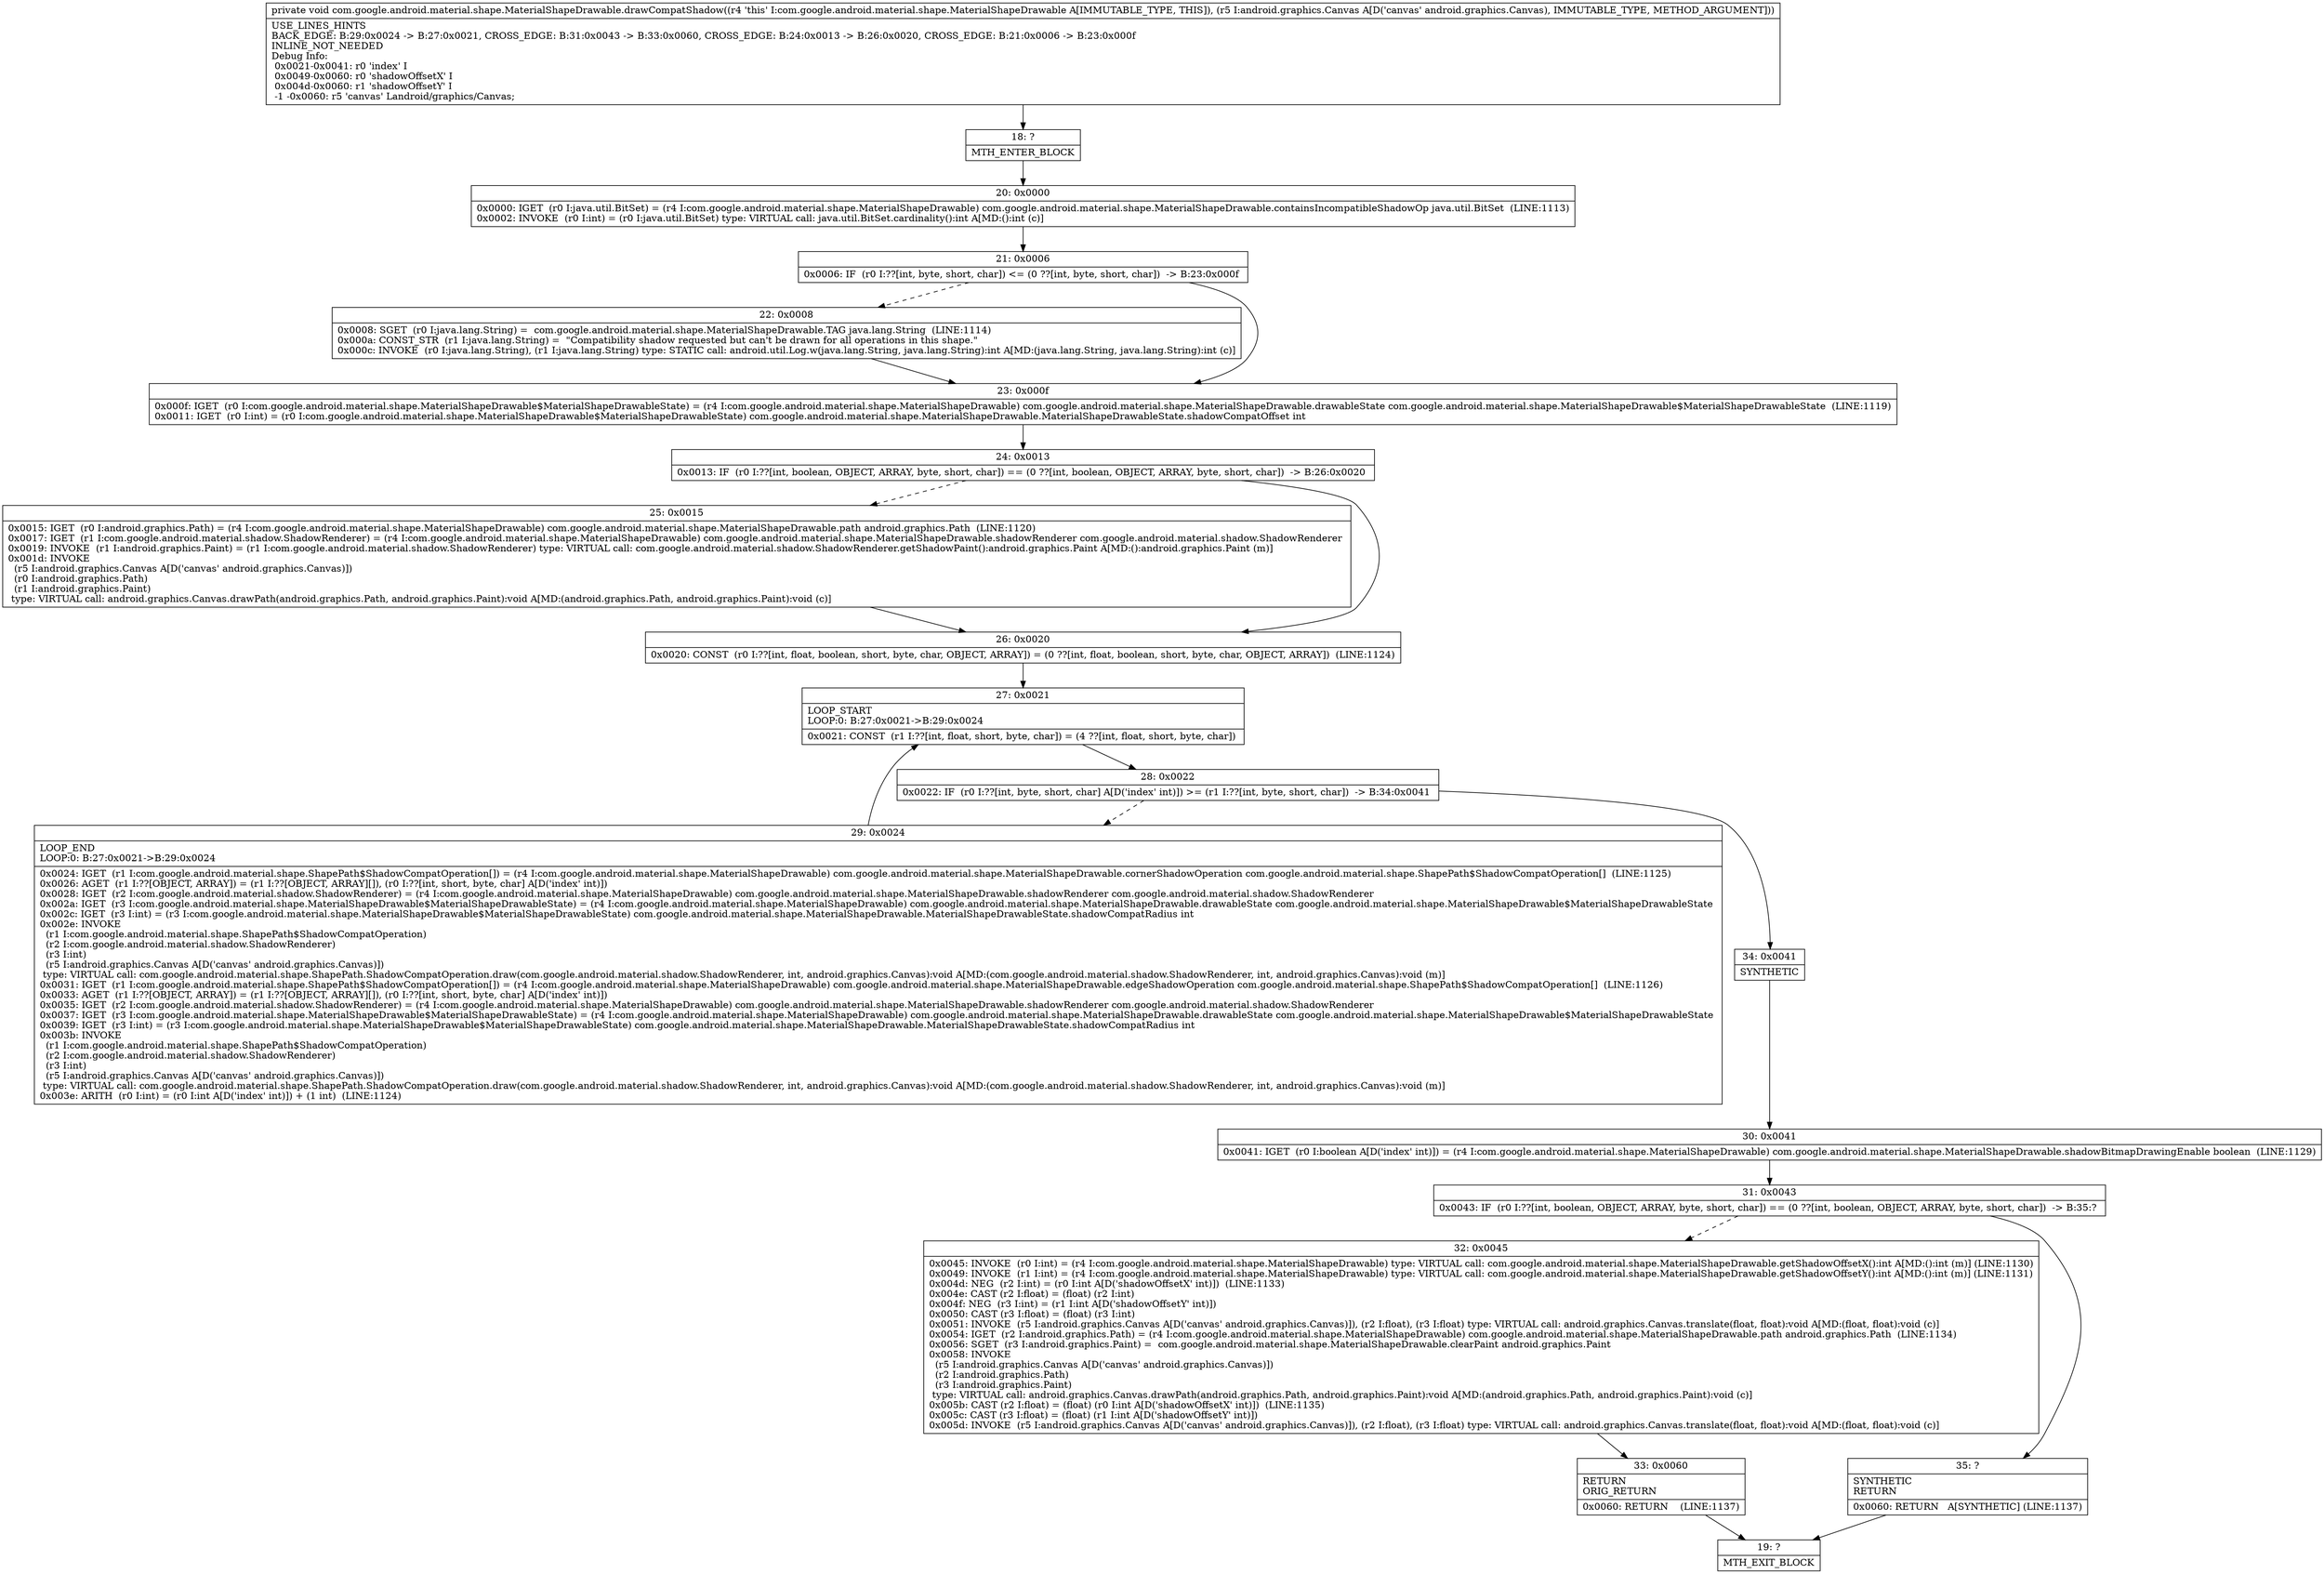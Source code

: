 digraph "CFG forcom.google.android.material.shape.MaterialShapeDrawable.drawCompatShadow(Landroid\/graphics\/Canvas;)V" {
Node_18 [shape=record,label="{18\:\ ?|MTH_ENTER_BLOCK\l}"];
Node_20 [shape=record,label="{20\:\ 0x0000|0x0000: IGET  (r0 I:java.util.BitSet) = (r4 I:com.google.android.material.shape.MaterialShapeDrawable) com.google.android.material.shape.MaterialShapeDrawable.containsIncompatibleShadowOp java.util.BitSet  (LINE:1113)\l0x0002: INVOKE  (r0 I:int) = (r0 I:java.util.BitSet) type: VIRTUAL call: java.util.BitSet.cardinality():int A[MD:():int (c)]\l}"];
Node_21 [shape=record,label="{21\:\ 0x0006|0x0006: IF  (r0 I:??[int, byte, short, char]) \<= (0 ??[int, byte, short, char])  \-\> B:23:0x000f \l}"];
Node_22 [shape=record,label="{22\:\ 0x0008|0x0008: SGET  (r0 I:java.lang.String) =  com.google.android.material.shape.MaterialShapeDrawable.TAG java.lang.String  (LINE:1114)\l0x000a: CONST_STR  (r1 I:java.lang.String) =  \"Compatibility shadow requested but can't be drawn for all operations in this shape.\" \l0x000c: INVOKE  (r0 I:java.lang.String), (r1 I:java.lang.String) type: STATIC call: android.util.Log.w(java.lang.String, java.lang.String):int A[MD:(java.lang.String, java.lang.String):int (c)]\l}"];
Node_23 [shape=record,label="{23\:\ 0x000f|0x000f: IGET  (r0 I:com.google.android.material.shape.MaterialShapeDrawable$MaterialShapeDrawableState) = (r4 I:com.google.android.material.shape.MaterialShapeDrawable) com.google.android.material.shape.MaterialShapeDrawable.drawableState com.google.android.material.shape.MaterialShapeDrawable$MaterialShapeDrawableState  (LINE:1119)\l0x0011: IGET  (r0 I:int) = (r0 I:com.google.android.material.shape.MaterialShapeDrawable$MaterialShapeDrawableState) com.google.android.material.shape.MaterialShapeDrawable.MaterialShapeDrawableState.shadowCompatOffset int \l}"];
Node_24 [shape=record,label="{24\:\ 0x0013|0x0013: IF  (r0 I:??[int, boolean, OBJECT, ARRAY, byte, short, char]) == (0 ??[int, boolean, OBJECT, ARRAY, byte, short, char])  \-\> B:26:0x0020 \l}"];
Node_25 [shape=record,label="{25\:\ 0x0015|0x0015: IGET  (r0 I:android.graphics.Path) = (r4 I:com.google.android.material.shape.MaterialShapeDrawable) com.google.android.material.shape.MaterialShapeDrawable.path android.graphics.Path  (LINE:1120)\l0x0017: IGET  (r1 I:com.google.android.material.shadow.ShadowRenderer) = (r4 I:com.google.android.material.shape.MaterialShapeDrawable) com.google.android.material.shape.MaterialShapeDrawable.shadowRenderer com.google.android.material.shadow.ShadowRenderer \l0x0019: INVOKE  (r1 I:android.graphics.Paint) = (r1 I:com.google.android.material.shadow.ShadowRenderer) type: VIRTUAL call: com.google.android.material.shadow.ShadowRenderer.getShadowPaint():android.graphics.Paint A[MD:():android.graphics.Paint (m)]\l0x001d: INVOKE  \l  (r5 I:android.graphics.Canvas A[D('canvas' android.graphics.Canvas)])\l  (r0 I:android.graphics.Path)\l  (r1 I:android.graphics.Paint)\l type: VIRTUAL call: android.graphics.Canvas.drawPath(android.graphics.Path, android.graphics.Paint):void A[MD:(android.graphics.Path, android.graphics.Paint):void (c)]\l}"];
Node_26 [shape=record,label="{26\:\ 0x0020|0x0020: CONST  (r0 I:??[int, float, boolean, short, byte, char, OBJECT, ARRAY]) = (0 ??[int, float, boolean, short, byte, char, OBJECT, ARRAY])  (LINE:1124)\l}"];
Node_27 [shape=record,label="{27\:\ 0x0021|LOOP_START\lLOOP:0: B:27:0x0021\-\>B:29:0x0024\l|0x0021: CONST  (r1 I:??[int, float, short, byte, char]) = (4 ??[int, float, short, byte, char]) \l}"];
Node_28 [shape=record,label="{28\:\ 0x0022|0x0022: IF  (r0 I:??[int, byte, short, char] A[D('index' int)]) \>= (r1 I:??[int, byte, short, char])  \-\> B:34:0x0041 \l}"];
Node_29 [shape=record,label="{29\:\ 0x0024|LOOP_END\lLOOP:0: B:27:0x0021\-\>B:29:0x0024\l|0x0024: IGET  (r1 I:com.google.android.material.shape.ShapePath$ShadowCompatOperation[]) = (r4 I:com.google.android.material.shape.MaterialShapeDrawable) com.google.android.material.shape.MaterialShapeDrawable.cornerShadowOperation com.google.android.material.shape.ShapePath$ShadowCompatOperation[]  (LINE:1125)\l0x0026: AGET  (r1 I:??[OBJECT, ARRAY]) = (r1 I:??[OBJECT, ARRAY][]), (r0 I:??[int, short, byte, char] A[D('index' int)]) \l0x0028: IGET  (r2 I:com.google.android.material.shadow.ShadowRenderer) = (r4 I:com.google.android.material.shape.MaterialShapeDrawable) com.google.android.material.shape.MaterialShapeDrawable.shadowRenderer com.google.android.material.shadow.ShadowRenderer \l0x002a: IGET  (r3 I:com.google.android.material.shape.MaterialShapeDrawable$MaterialShapeDrawableState) = (r4 I:com.google.android.material.shape.MaterialShapeDrawable) com.google.android.material.shape.MaterialShapeDrawable.drawableState com.google.android.material.shape.MaterialShapeDrawable$MaterialShapeDrawableState \l0x002c: IGET  (r3 I:int) = (r3 I:com.google.android.material.shape.MaterialShapeDrawable$MaterialShapeDrawableState) com.google.android.material.shape.MaterialShapeDrawable.MaterialShapeDrawableState.shadowCompatRadius int \l0x002e: INVOKE  \l  (r1 I:com.google.android.material.shape.ShapePath$ShadowCompatOperation)\l  (r2 I:com.google.android.material.shadow.ShadowRenderer)\l  (r3 I:int)\l  (r5 I:android.graphics.Canvas A[D('canvas' android.graphics.Canvas)])\l type: VIRTUAL call: com.google.android.material.shape.ShapePath.ShadowCompatOperation.draw(com.google.android.material.shadow.ShadowRenderer, int, android.graphics.Canvas):void A[MD:(com.google.android.material.shadow.ShadowRenderer, int, android.graphics.Canvas):void (m)]\l0x0031: IGET  (r1 I:com.google.android.material.shape.ShapePath$ShadowCompatOperation[]) = (r4 I:com.google.android.material.shape.MaterialShapeDrawable) com.google.android.material.shape.MaterialShapeDrawable.edgeShadowOperation com.google.android.material.shape.ShapePath$ShadowCompatOperation[]  (LINE:1126)\l0x0033: AGET  (r1 I:??[OBJECT, ARRAY]) = (r1 I:??[OBJECT, ARRAY][]), (r0 I:??[int, short, byte, char] A[D('index' int)]) \l0x0035: IGET  (r2 I:com.google.android.material.shadow.ShadowRenderer) = (r4 I:com.google.android.material.shape.MaterialShapeDrawable) com.google.android.material.shape.MaterialShapeDrawable.shadowRenderer com.google.android.material.shadow.ShadowRenderer \l0x0037: IGET  (r3 I:com.google.android.material.shape.MaterialShapeDrawable$MaterialShapeDrawableState) = (r4 I:com.google.android.material.shape.MaterialShapeDrawable) com.google.android.material.shape.MaterialShapeDrawable.drawableState com.google.android.material.shape.MaterialShapeDrawable$MaterialShapeDrawableState \l0x0039: IGET  (r3 I:int) = (r3 I:com.google.android.material.shape.MaterialShapeDrawable$MaterialShapeDrawableState) com.google.android.material.shape.MaterialShapeDrawable.MaterialShapeDrawableState.shadowCompatRadius int \l0x003b: INVOKE  \l  (r1 I:com.google.android.material.shape.ShapePath$ShadowCompatOperation)\l  (r2 I:com.google.android.material.shadow.ShadowRenderer)\l  (r3 I:int)\l  (r5 I:android.graphics.Canvas A[D('canvas' android.graphics.Canvas)])\l type: VIRTUAL call: com.google.android.material.shape.ShapePath.ShadowCompatOperation.draw(com.google.android.material.shadow.ShadowRenderer, int, android.graphics.Canvas):void A[MD:(com.google.android.material.shadow.ShadowRenderer, int, android.graphics.Canvas):void (m)]\l0x003e: ARITH  (r0 I:int) = (r0 I:int A[D('index' int)]) + (1 int)  (LINE:1124)\l}"];
Node_34 [shape=record,label="{34\:\ 0x0041|SYNTHETIC\l}"];
Node_30 [shape=record,label="{30\:\ 0x0041|0x0041: IGET  (r0 I:boolean A[D('index' int)]) = (r4 I:com.google.android.material.shape.MaterialShapeDrawable) com.google.android.material.shape.MaterialShapeDrawable.shadowBitmapDrawingEnable boolean  (LINE:1129)\l}"];
Node_31 [shape=record,label="{31\:\ 0x0043|0x0043: IF  (r0 I:??[int, boolean, OBJECT, ARRAY, byte, short, char]) == (0 ??[int, boolean, OBJECT, ARRAY, byte, short, char])  \-\> B:35:? \l}"];
Node_32 [shape=record,label="{32\:\ 0x0045|0x0045: INVOKE  (r0 I:int) = (r4 I:com.google.android.material.shape.MaterialShapeDrawable) type: VIRTUAL call: com.google.android.material.shape.MaterialShapeDrawable.getShadowOffsetX():int A[MD:():int (m)] (LINE:1130)\l0x0049: INVOKE  (r1 I:int) = (r4 I:com.google.android.material.shape.MaterialShapeDrawable) type: VIRTUAL call: com.google.android.material.shape.MaterialShapeDrawable.getShadowOffsetY():int A[MD:():int (m)] (LINE:1131)\l0x004d: NEG  (r2 I:int) = (r0 I:int A[D('shadowOffsetX' int)])  (LINE:1133)\l0x004e: CAST (r2 I:float) = (float) (r2 I:int) \l0x004f: NEG  (r3 I:int) = (r1 I:int A[D('shadowOffsetY' int)]) \l0x0050: CAST (r3 I:float) = (float) (r3 I:int) \l0x0051: INVOKE  (r5 I:android.graphics.Canvas A[D('canvas' android.graphics.Canvas)]), (r2 I:float), (r3 I:float) type: VIRTUAL call: android.graphics.Canvas.translate(float, float):void A[MD:(float, float):void (c)]\l0x0054: IGET  (r2 I:android.graphics.Path) = (r4 I:com.google.android.material.shape.MaterialShapeDrawable) com.google.android.material.shape.MaterialShapeDrawable.path android.graphics.Path  (LINE:1134)\l0x0056: SGET  (r3 I:android.graphics.Paint) =  com.google.android.material.shape.MaterialShapeDrawable.clearPaint android.graphics.Paint \l0x0058: INVOKE  \l  (r5 I:android.graphics.Canvas A[D('canvas' android.graphics.Canvas)])\l  (r2 I:android.graphics.Path)\l  (r3 I:android.graphics.Paint)\l type: VIRTUAL call: android.graphics.Canvas.drawPath(android.graphics.Path, android.graphics.Paint):void A[MD:(android.graphics.Path, android.graphics.Paint):void (c)]\l0x005b: CAST (r2 I:float) = (float) (r0 I:int A[D('shadowOffsetX' int)])  (LINE:1135)\l0x005c: CAST (r3 I:float) = (float) (r1 I:int A[D('shadowOffsetY' int)]) \l0x005d: INVOKE  (r5 I:android.graphics.Canvas A[D('canvas' android.graphics.Canvas)]), (r2 I:float), (r3 I:float) type: VIRTUAL call: android.graphics.Canvas.translate(float, float):void A[MD:(float, float):void (c)]\l}"];
Node_33 [shape=record,label="{33\:\ 0x0060|RETURN\lORIG_RETURN\l|0x0060: RETURN    (LINE:1137)\l}"];
Node_19 [shape=record,label="{19\:\ ?|MTH_EXIT_BLOCK\l}"];
Node_35 [shape=record,label="{35\:\ ?|SYNTHETIC\lRETURN\l|0x0060: RETURN   A[SYNTHETIC] (LINE:1137)\l}"];
MethodNode[shape=record,label="{private void com.google.android.material.shape.MaterialShapeDrawable.drawCompatShadow((r4 'this' I:com.google.android.material.shape.MaterialShapeDrawable A[IMMUTABLE_TYPE, THIS]), (r5 I:android.graphics.Canvas A[D('canvas' android.graphics.Canvas), IMMUTABLE_TYPE, METHOD_ARGUMENT]))  | USE_LINES_HINTS\lBACK_EDGE: B:29:0x0024 \-\> B:27:0x0021, CROSS_EDGE: B:31:0x0043 \-\> B:33:0x0060, CROSS_EDGE: B:24:0x0013 \-\> B:26:0x0020, CROSS_EDGE: B:21:0x0006 \-\> B:23:0x000f\lINLINE_NOT_NEEDED\lDebug Info:\l  0x0021\-0x0041: r0 'index' I\l  0x0049\-0x0060: r0 'shadowOffsetX' I\l  0x004d\-0x0060: r1 'shadowOffsetY' I\l  \-1 \-0x0060: r5 'canvas' Landroid\/graphics\/Canvas;\l}"];
MethodNode -> Node_18;Node_18 -> Node_20;
Node_20 -> Node_21;
Node_21 -> Node_22[style=dashed];
Node_21 -> Node_23;
Node_22 -> Node_23;
Node_23 -> Node_24;
Node_24 -> Node_25[style=dashed];
Node_24 -> Node_26;
Node_25 -> Node_26;
Node_26 -> Node_27;
Node_27 -> Node_28;
Node_28 -> Node_29[style=dashed];
Node_28 -> Node_34;
Node_29 -> Node_27;
Node_34 -> Node_30;
Node_30 -> Node_31;
Node_31 -> Node_32[style=dashed];
Node_31 -> Node_35;
Node_32 -> Node_33;
Node_33 -> Node_19;
Node_35 -> Node_19;
}


